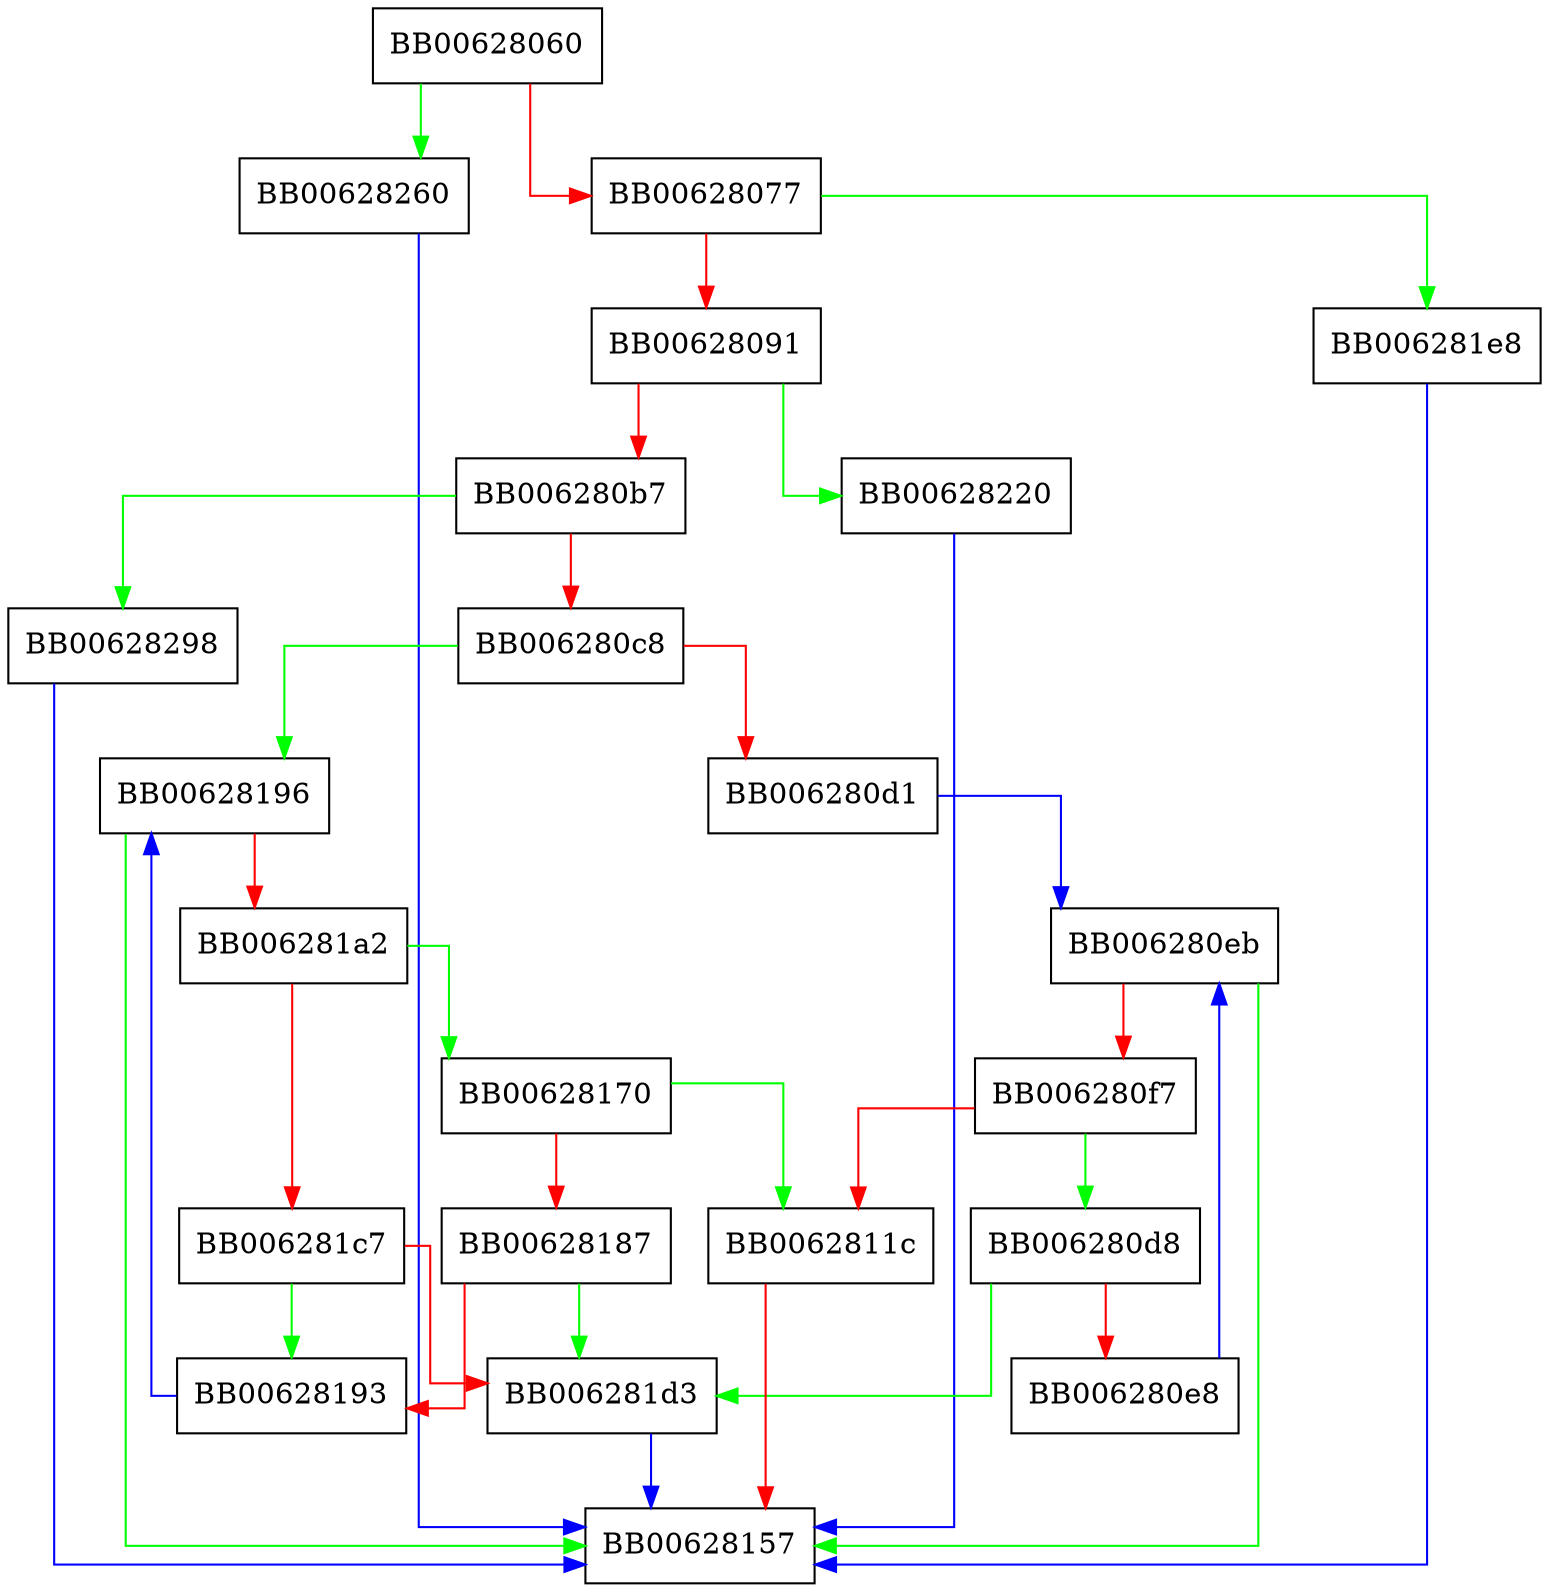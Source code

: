 digraph PKCS7_get0_signers {
  node [shape="box"];
  graph [splines=ortho];
  BB00628060 -> BB00628260 [color="green"];
  BB00628060 -> BB00628077 [color="red"];
  BB00628077 -> BB006281e8 [color="green"];
  BB00628077 -> BB00628091 [color="red"];
  BB00628091 -> BB00628220 [color="green"];
  BB00628091 -> BB006280b7 [color="red"];
  BB006280b7 -> BB00628298 [color="green"];
  BB006280b7 -> BB006280c8 [color="red"];
  BB006280c8 -> BB00628196 [color="green"];
  BB006280c8 -> BB006280d1 [color="red"];
  BB006280d1 -> BB006280eb [color="blue"];
  BB006280d8 -> BB006281d3 [color="green"];
  BB006280d8 -> BB006280e8 [color="red"];
  BB006280e8 -> BB006280eb [color="blue"];
  BB006280eb -> BB00628157 [color="green"];
  BB006280eb -> BB006280f7 [color="red"];
  BB006280f7 -> BB006280d8 [color="green"];
  BB006280f7 -> BB0062811c [color="red"];
  BB0062811c -> BB00628157 [color="red"];
  BB00628170 -> BB0062811c [color="green"];
  BB00628170 -> BB00628187 [color="red"];
  BB00628187 -> BB006281d3 [color="green"];
  BB00628187 -> BB00628193 [color="red"];
  BB00628193 -> BB00628196 [color="blue"];
  BB00628196 -> BB00628157 [color="green"];
  BB00628196 -> BB006281a2 [color="red"];
  BB006281a2 -> BB00628170 [color="green"];
  BB006281a2 -> BB006281c7 [color="red"];
  BB006281c7 -> BB00628193 [color="green"];
  BB006281c7 -> BB006281d3 [color="red"];
  BB006281d3 -> BB00628157 [color="blue"];
  BB006281e8 -> BB00628157 [color="blue"];
  BB00628220 -> BB00628157 [color="blue"];
  BB00628260 -> BB00628157 [color="blue"];
  BB00628298 -> BB00628157 [color="blue"];
}